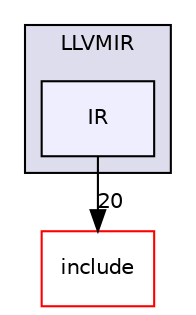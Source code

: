 digraph "lib/Dialect/LLVMIR/IR" {
  bgcolor=transparent;
  compound=true
  node [ fontsize="10", fontname="Helvetica"];
  edge [ labelfontsize="10", labelfontname="Helvetica"];
  subgraph clusterdir_f72a41bb578a410851fd64995e591ebe {
    graph [ bgcolor="#ddddee", pencolor="black", label="LLVMIR" fontname="Helvetica", fontsize="10", URL="dir_f72a41bb578a410851fd64995e591ebe.html"]
  dir_1152a5ee5c1c5147885c58e5a7ed67e7 [shape=box, label="IR", style="filled", fillcolor="#eeeeff", pencolor="black", URL="dir_1152a5ee5c1c5147885c58e5a7ed67e7.html"];
  }
  dir_d44c64559bbebec7f509842c48db8b23 [shape=box label="include" color="red" URL="dir_d44c64559bbebec7f509842c48db8b23.html"];
  dir_1152a5ee5c1c5147885c58e5a7ed67e7->dir_d44c64559bbebec7f509842c48db8b23 [headlabel="20", labeldistance=1.5 headhref="dir_000091_000000.html"];
}
